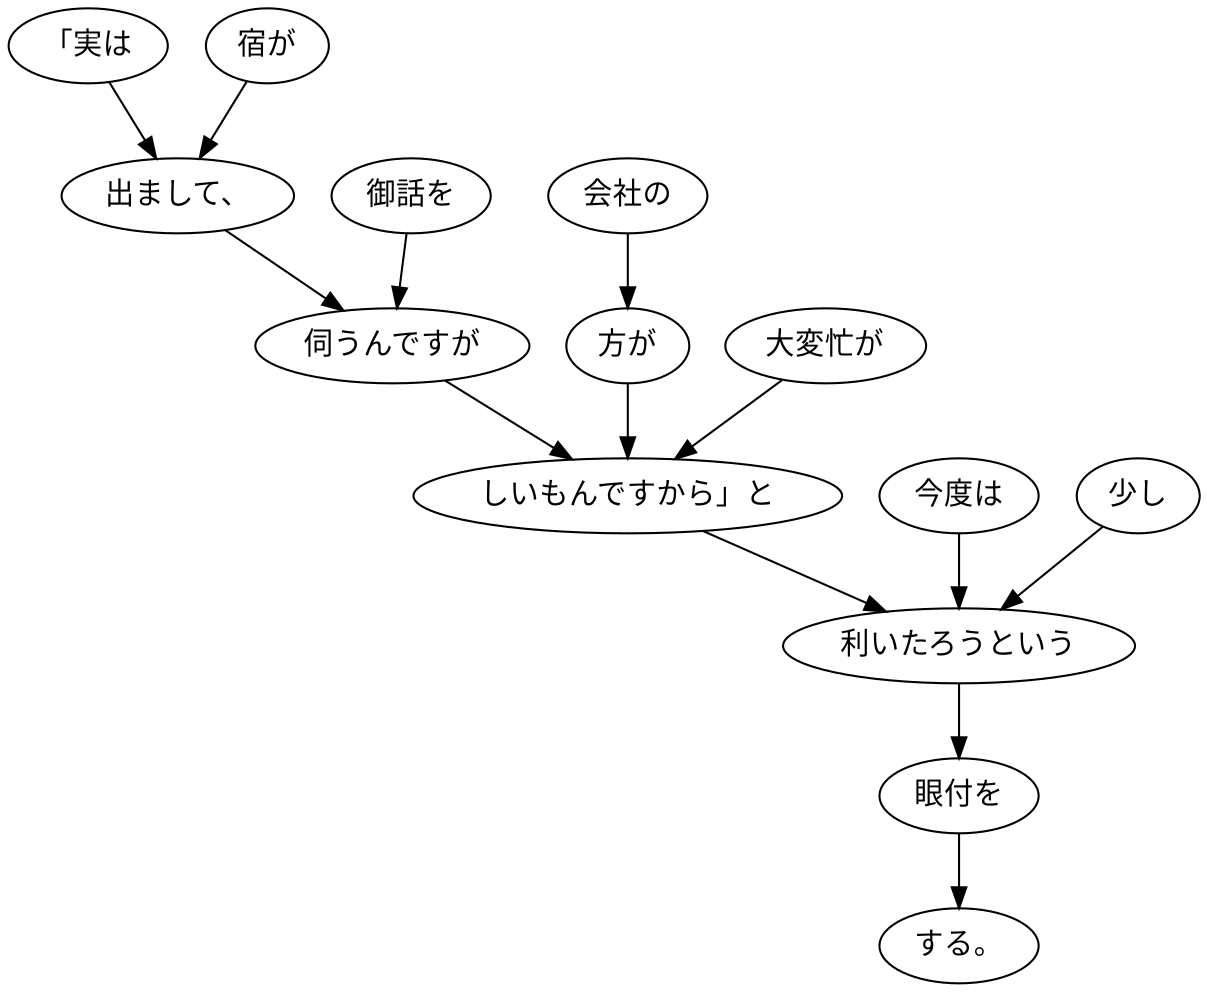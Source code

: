 digraph graph1592 {
	node0 [label="「実は"];
	node1 [label="宿が"];
	node2 [label="出まして、"];
	node3 [label="御話を"];
	node4 [label="伺うんですが"];
	node5 [label="会社の"];
	node6 [label="方が"];
	node7 [label="大変忙が"];
	node8 [label="しいもんですから」と"];
	node9 [label="今度は"];
	node10 [label="少し"];
	node11 [label="利いたろうという"];
	node12 [label="眼付を"];
	node13 [label="する。"];
	node0 -> node2;
	node1 -> node2;
	node2 -> node4;
	node3 -> node4;
	node4 -> node8;
	node5 -> node6;
	node6 -> node8;
	node7 -> node8;
	node8 -> node11;
	node9 -> node11;
	node10 -> node11;
	node11 -> node12;
	node12 -> node13;
}
